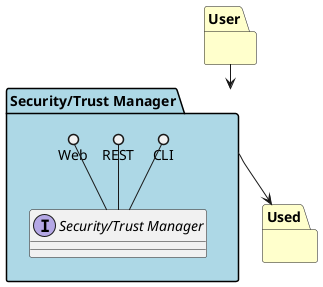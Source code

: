 @startuml

package "User" #ffffcc {

}

package "Used" #ffffcc {

}

package "Security/Trust Manager" #lightblue {

    interface "Security/Trust Manager" {
    }

    CLI ()-- "Security/Trust Manager"
    REST ()-- "Security/Trust Manager"
    Web ()-- "Security/Trust Manager"
}

User --> "Security/Trust Manager"
"Security/Trust Manager" --> Used

@enduml
